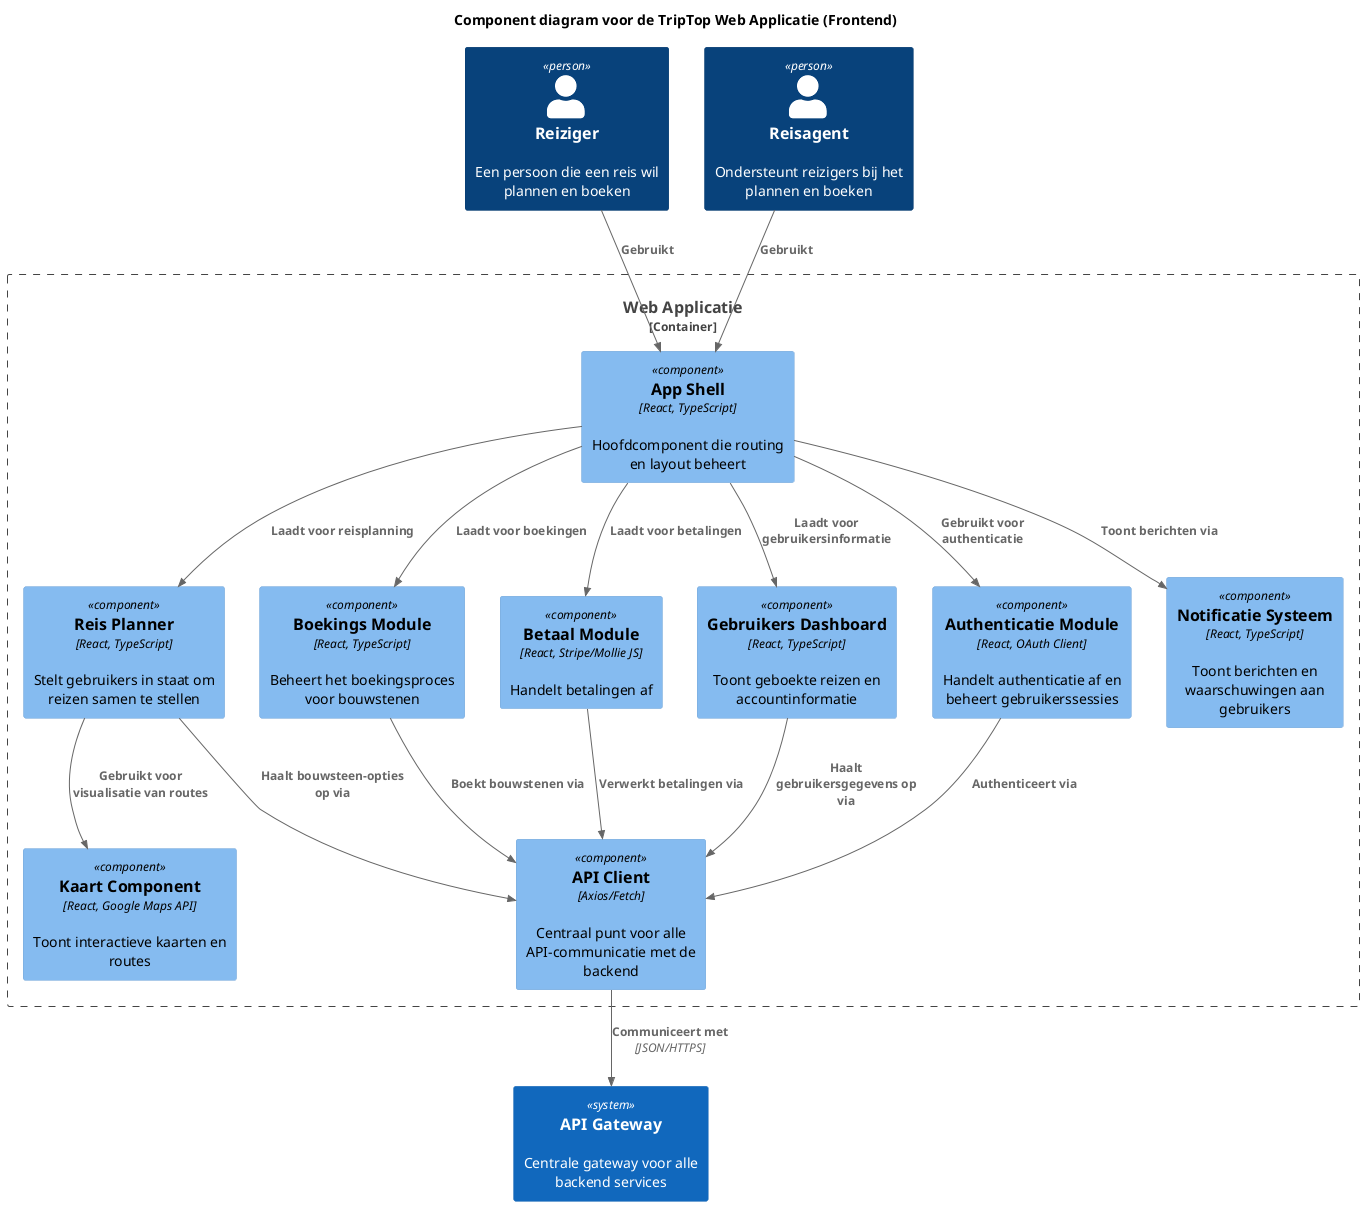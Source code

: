 @startuml Frontend Component Diagram for TripTop

!include <C4/C4>
!include <C4/C4_Component>

title Component diagram voor de TripTop Web Applicatie (Frontend)

Container_Boundary(web_app, "Web Applicatie") {
    Component(app_shell, "App Shell", "React, TypeScript", "Hoofdcomponent die routing en layout beheert")
    
    Component(auth_module, "Authenticatie Module", "React, OAuth Client", "Handelt authenticatie af en beheert gebruikerssessies")
    
    Component(trip_planner, "Reis Planner", "React, TypeScript", "Stelt gebruikers in staat om reizen samen te stellen")
    
    Component(booking_module, "Boekings Module", "React, TypeScript", "Beheert het boekingsproces voor bouwstenen")
    
    Component(payment_module, "Betaal Module", "React, Stripe/Mollie JS", "Handelt betalingen af")
    
    Component(user_dashboard, "Gebruikers Dashboard", "React, TypeScript", "Toont geboekte reizen en accountinformatie")
    
    Component(map_component, "Kaart Component", "React, Google Maps API", "Toont interactieve kaarten en routes")
    
    Component(notification_system, "Notificatie Systeem", "React, TypeScript", "Toont berichten en waarschuwingen aan gebruikers")
    
    Component(api_client, "API Client", "Axios/Fetch", "Centraal punt voor alle API-communicatie met de backend")
}

System(api_gateway, "API Gateway", "Centrale gateway voor alle backend services")
Person(reiziger, "Reiziger", "Een persoon die een reis wil plannen en boeken")
Person(reisagent, "Reisagent", "Ondersteunt reizigers bij het plannen en boeken")

' Interne relaties
Rel(app_shell, auth_module, "Gebruikt voor authenticatie")
Rel(app_shell, trip_planner, "Laadt voor reisplanning")
Rel(app_shell, booking_module, "Laadt voor boekingen")
Rel(app_shell, payment_module, "Laadt voor betalingen")
Rel(app_shell, user_dashboard, "Laadt voor gebruikersinformatie")
Rel(app_shell, notification_system, "Toont berichten via")

Rel(trip_planner, map_component, "Gebruikt voor visualisatie van routes")
Rel(trip_planner, api_client, "Haalt bouwsteen-opties op via")
Rel(booking_module, api_client, "Boekt bouwstenen via")
Rel(payment_module, api_client, "Verwerkt betalingen via")
Rel(auth_module, api_client, "Authenticeert via")
Rel(user_dashboard, api_client, "Haalt gebruikersgegevens op via")

' Externe relaties
Rel_D(reiziger, app_shell, "Gebruikt")
Rel_D(reisagent, app_shell, "Gebruikt")
Rel_D(api_client, api_gateway, "Communiceert met", "JSON/HTTPS")

@enduml 